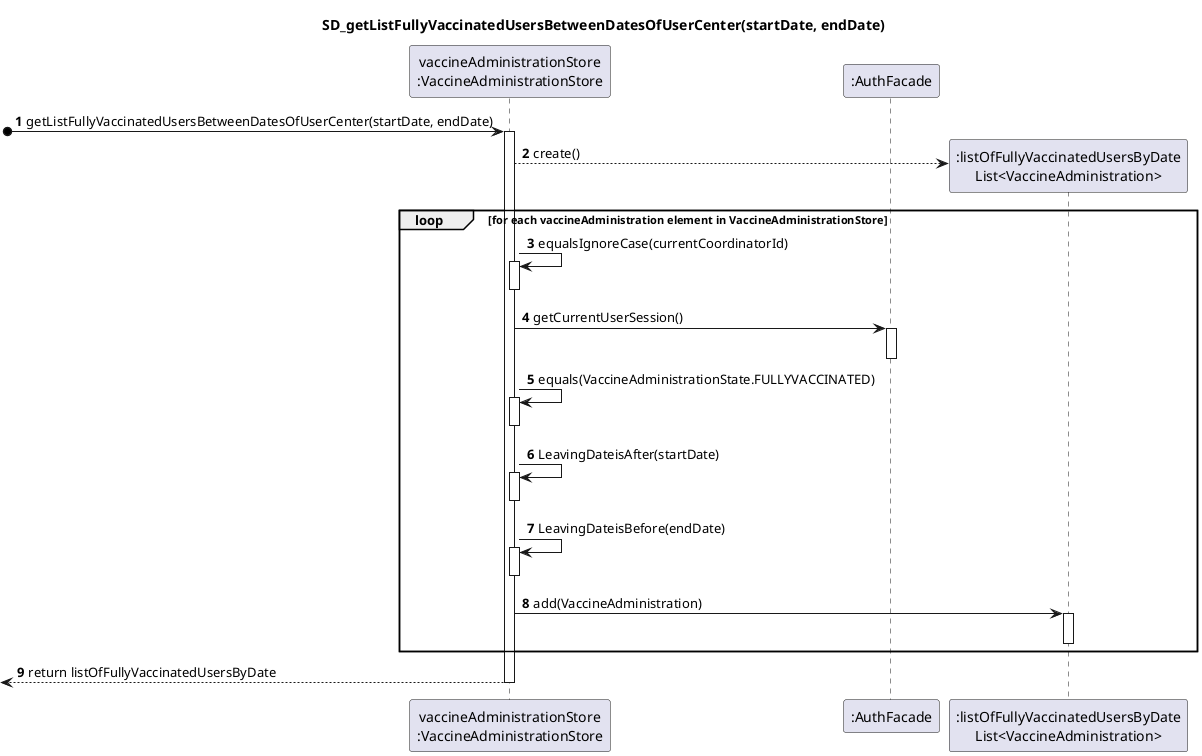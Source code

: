 @startuml
autonumber
'hide footbox

participant "vaccineAdministrationStore\n:VaccineAdministrationStore" as VaccineAdministrationStore
participant ":AuthFacade" as auth
participant ":listOfFullyVaccinatedUsersByDate\nList<VaccineAdministration>" as ListOfFullyVaccinatedUsersByDate

title : SD_getListFullyVaccinatedUsersBetweenDatesOfUserCenter(startDate, endDate)

[o-> VaccineAdministrationStore : getListFullyVaccinatedUsersBetweenDatesOfUserCenter(startDate, endDate)
activate VaccineAdministrationStore
VaccineAdministrationStore --> ListOfFullyVaccinatedUsersByDate** : create()
loop for each vaccineAdministration element in VaccineAdministrationStore

VaccineAdministrationStore -> VaccineAdministrationStore : equalsIgnoreCase(currentCoordinatorId)
activate VaccineAdministrationStore
deactivate VaccineAdministrationStore

VaccineAdministrationStore -> auth : getCurrentUserSession()
activate auth
deactivate auth

VaccineAdministrationStore -> VaccineAdministrationStore : equals(VaccineAdministrationState.FULLYVACCINATED)
activate VaccineAdministrationStore
deactivate VaccineAdministrationStore

VaccineAdministrationStore -> VaccineAdministrationStore : LeavingDateisAfter(startDate)
activate VaccineAdministrationStore
deactivate VaccineAdministrationStore

VaccineAdministrationStore -> VaccineAdministrationStore : LeavingDateisBefore(endDate)
activate VaccineAdministrationStore
deactivate VaccineAdministrationStore


VaccineAdministrationStore -> ListOfFullyVaccinatedUsersByDate : add(VaccineAdministration)
activate ListOfFullyVaccinatedUsersByDate
deactivate ListOfFullyVaccinatedUsersByDate
end loop

[<-- VaccineAdministrationStore : return listOfFullyVaccinatedUsersByDate
deactivate VaccineAdministrationStore

@enduml